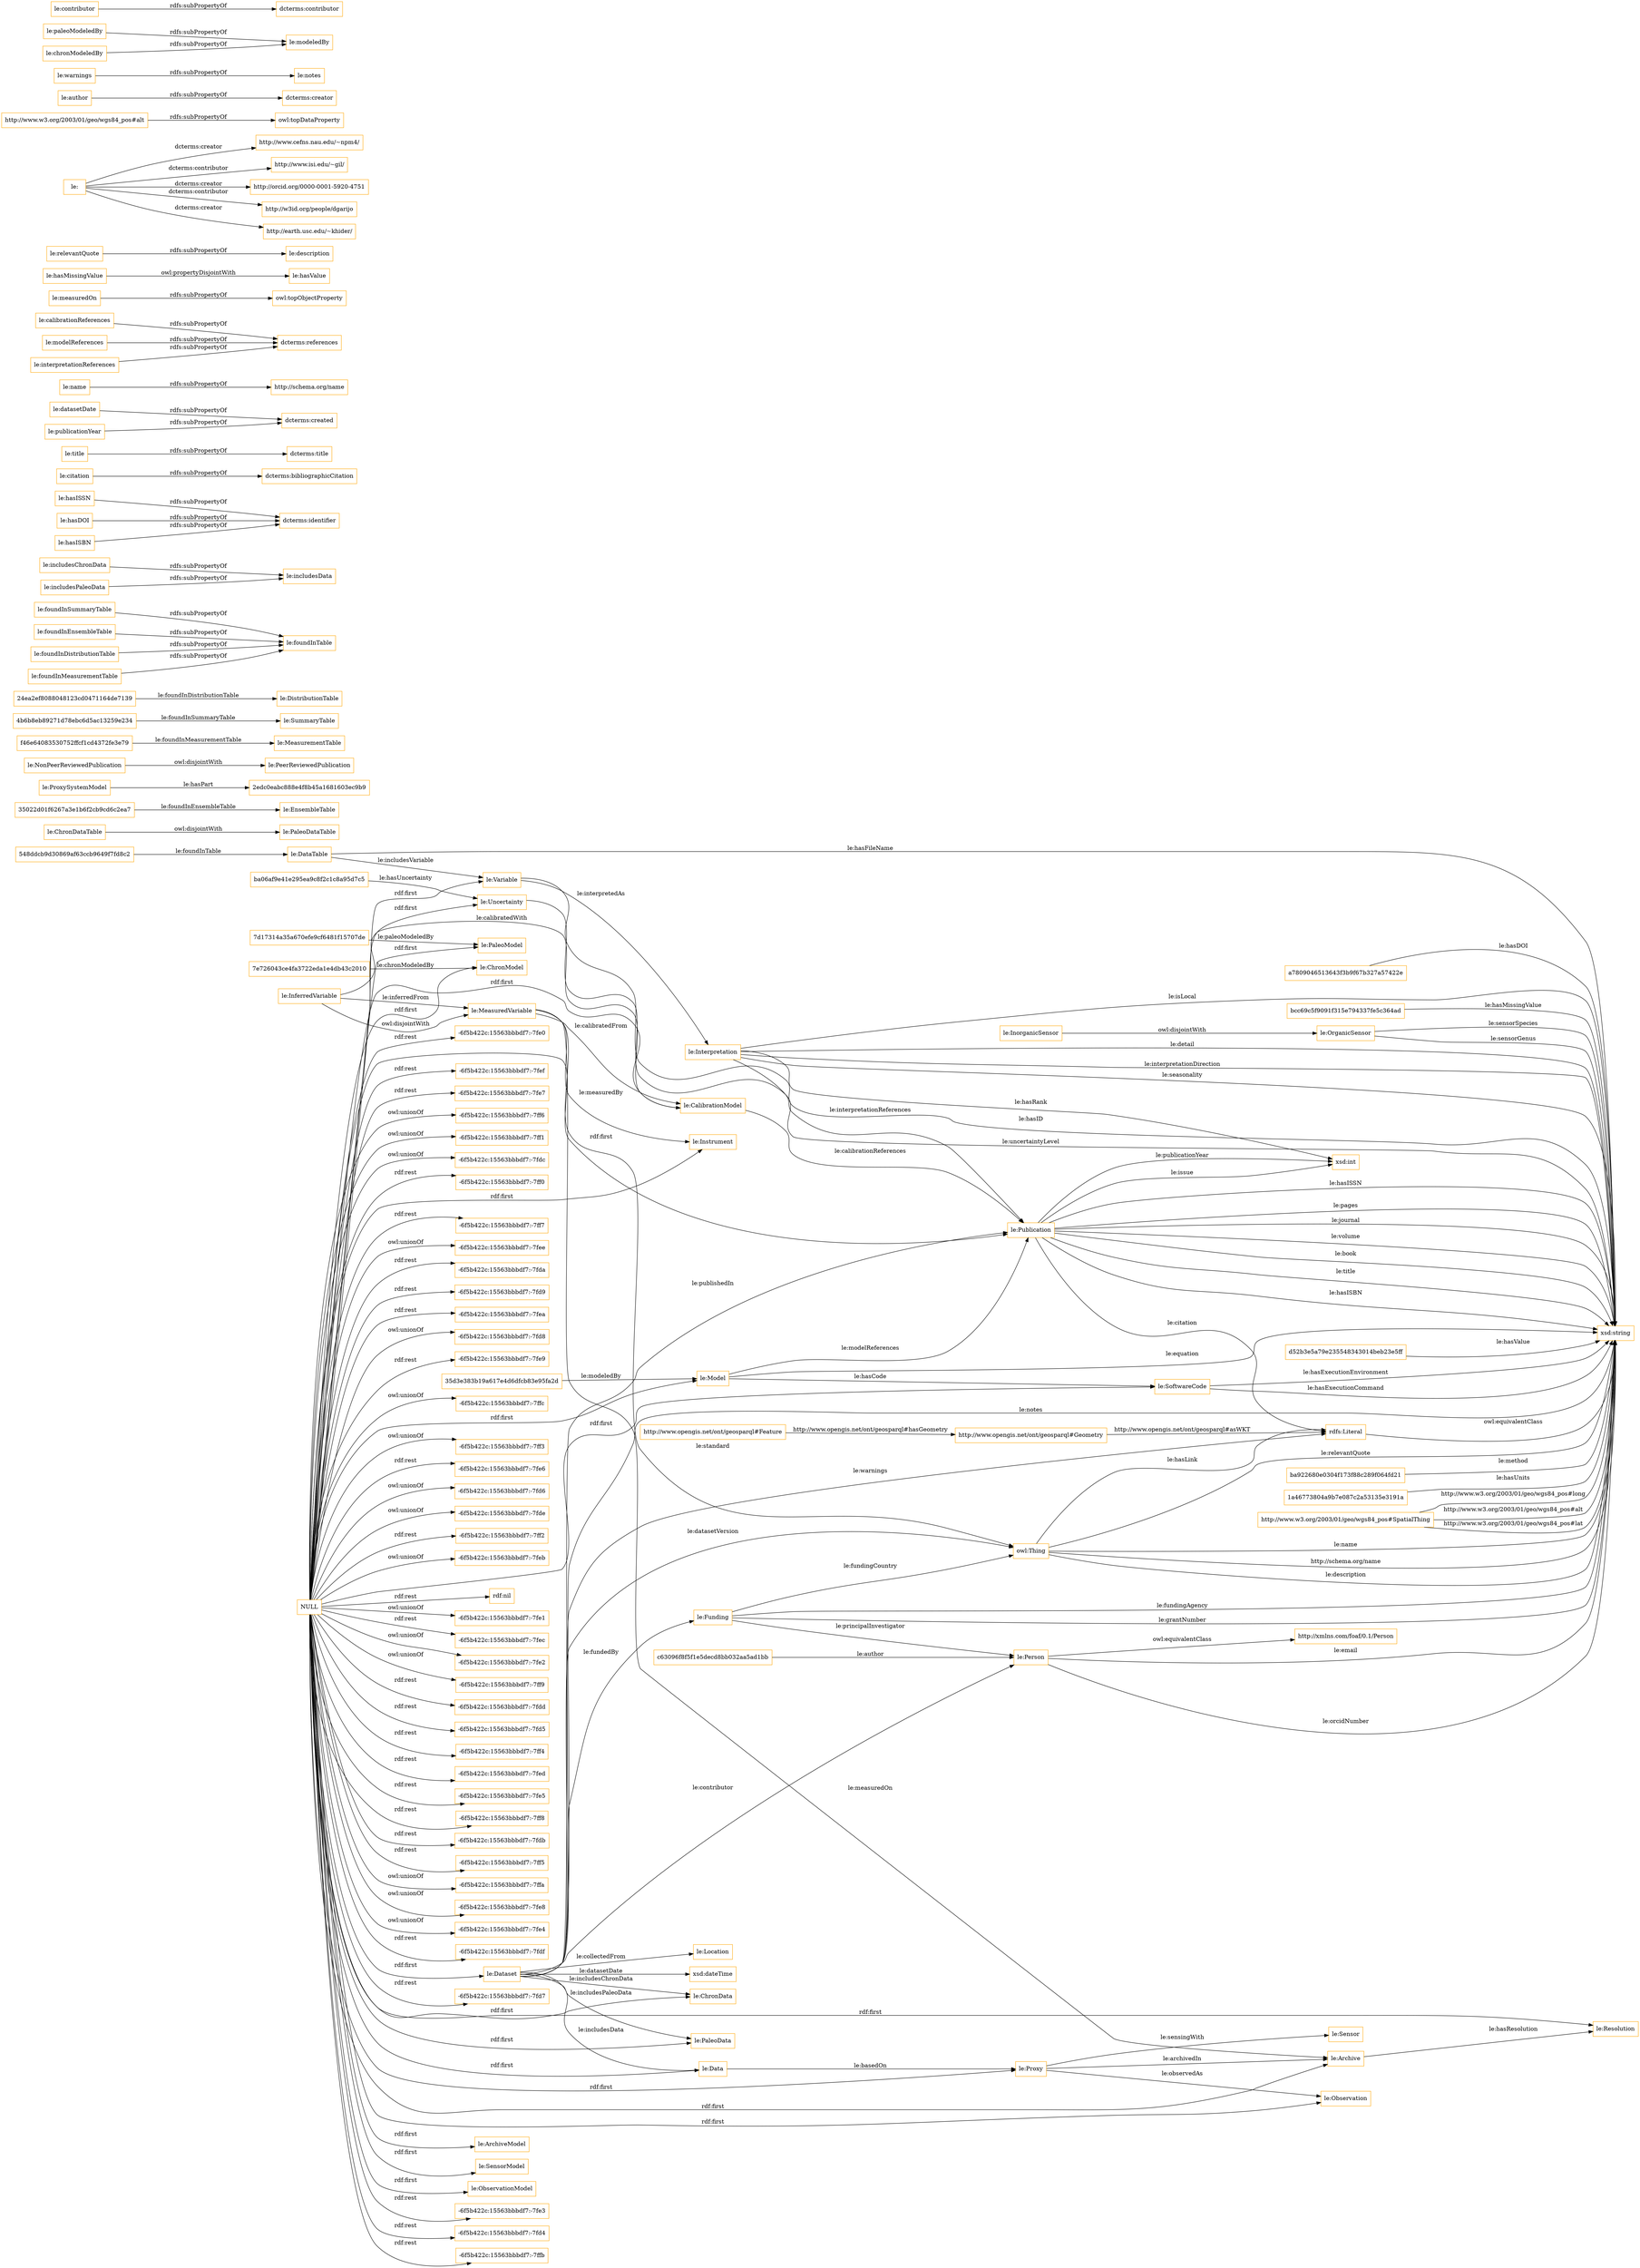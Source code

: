 digraph ar2dtool_diagram { 
rankdir=LR;
size="1501"
node [shape = rectangle, color="orange"]; "le:OrganicSensor" "le:Publication" "le:PaleoModel" "le:PaleoDataTable" "le:Instrument" "le:EnsembleTable" "c63096f8f5f1e5decd8bb032aa5ad1bb" "le:Location" "le:ProxySystemModel" "le:InorganicSensor" "7d17314a35a670efe9cf6481f15707de" "35d3e383b19a617e4d6dfcb83e95fa2d" "le:PaleoData" "le:DataTable" "d52b3e5a79e235548343014beb23e5ff" "le:Funding" "le:Resolution" "le:ChronDataTable" "35022d01f6267a3e1b6f2cb9cd6c2ea7" "http://xmlns.com/foaf/0.1/Person" "7e726043ce4fa3722eda1e4db43c2010" "le:PeerReviewedPublication" "f46e64083530752ffcf1cd4372fe3e79" "le:ChronData" "le:MeasuredVariable" "http://www.opengis.net/ont/geosparql#Geometry" "le:ArchiveModel" "le:Uncertainty" "le:SoftwareCode" "ba922680e0304f173f88c289f064fd21" "1a46773804a9b7e087c2a53135e3191a" "548ddcb9d30869af63ccb9649f7fd8c2" "http://www.w3.org/2003/01/geo/wgs84_pos#SpatialThing" "le:Interpretation" "le:MeasurementTable" "le:SensorModel" "le:SummaryTable" "le:Data" "le:Proxy" "le:DistributionTable" "ba06af9e41e295ea9c8f2c1c8a95d7c5" "le:Variable" "4b6b8eb89271d78ebc6d5ac13259e234" "le:Model" "le:ObservationModel" "le:CalibrationModel" "a7809046513643f3b9f67b327a57422e" "2edc0eabc888e4f8b45a1681603ec9b9" "http://www.opengis.net/ont/geosparql#Feature" "le:Dataset" "le:Archive" "le:Sensor" "le:Person" "bcc69c5f9091f315e794337fe5c364ad" "le:InferredVariable" "le:NonPeerReviewedPublication" "le:ChronModel" "le:Observation" "24ea2ef8088048123cd0471164de7139" ; /*classes style*/
	"le:foundInSummaryTable" -> "le:foundInTable" [ label = "rdfs:subPropertyOf" ];
	"le:includesChronData" -> "le:includesData" [ label = "rdfs:subPropertyOf" ];
	"le:foundInEnsembleTable" -> "le:foundInTable" [ label = "rdfs:subPropertyOf" ];
	"le:hasISSN" -> "dcterms:identifier" [ label = "rdfs:subPropertyOf" ];
	"le:InorganicSensor" -> "le:OrganicSensor" [ label = "owl:disjointWith" ];
	"le:foundInDistributionTable" -> "le:foundInTable" [ label = "rdfs:subPropertyOf" ];
	"le:foundInMeasurementTable" -> "le:foundInTable" [ label = "rdfs:subPropertyOf" ];
	"le:citation" -> "dcterms:bibliographicCitation" [ label = "rdfs:subPropertyOf" ];
	"le:title" -> "dcterms:title" [ label = "rdfs:subPropertyOf" ];
	"le:datasetDate" -> "dcterms:created" [ label = "rdfs:subPropertyOf" ];
	"le:name" -> "http://schema.org/name" [ label = "rdfs:subPropertyOf" ];
	"le:calibrationReferences" -> "dcterms:references" [ label = "rdfs:subPropertyOf" ];
	"le:hasDOI" -> "dcterms:identifier" [ label = "rdfs:subPropertyOf" ];
	"le:ChronDataTable" -> "le:PaleoDataTable" [ label = "owl:disjointWith" ];
	"NULL" -> "-6f5b422c:15563bbbdf7:-7fd4" [ label = "rdf:rest" ];
	"NULL" -> "-6f5b422c:15563bbbdf7:-7ffb" [ label = "rdf:rest" ];
	"NULL" -> "-6f5b422c:15563bbbdf7:-7fe0" [ label = "rdf:rest" ];
	"NULL" -> "-6f5b422c:15563bbbdf7:-7fef" [ label = "rdf:rest" ];
	"NULL" -> "-6f5b422c:15563bbbdf7:-7fe7" [ label = "rdf:rest" ];
	"NULL" -> "le:Model" [ label = "rdf:first" ];
	"NULL" -> "-6f5b422c:15563bbbdf7:-7ff6" [ label = "owl:unionOf" ];
	"NULL" -> "-6f5b422c:15563bbbdf7:-7ff1" [ label = "owl:unionOf" ];
	"NULL" -> "le:ChronData" [ label = "rdf:first" ];
	"NULL" -> "-6f5b422c:15563bbbdf7:-7fdc" [ label = "owl:unionOf" ];
	"NULL" -> "le:PaleoData" [ label = "rdf:first" ];
	"NULL" -> "-6f5b422c:15563bbbdf7:-7ff0" [ label = "rdf:rest" ];
	"NULL" -> "-6f5b422c:15563bbbdf7:-7ff7" [ label = "rdf:rest" ];
	"NULL" -> "-6f5b422c:15563bbbdf7:-7fee" [ label = "owl:unionOf" ];
	"NULL" -> "-6f5b422c:15563bbbdf7:-7fda" [ label = "rdf:rest" ];
	"NULL" -> "le:Data" [ label = "rdf:first" ];
	"NULL" -> "-6f5b422c:15563bbbdf7:-7fd9" [ label = "rdf:rest" ];
	"NULL" -> "-6f5b422c:15563bbbdf7:-7fea" [ label = "rdf:rest" ];
	"NULL" -> "le:SoftwareCode" [ label = "rdf:first" ];
	"NULL" -> "le:PaleoModel" [ label = "rdf:first" ];
	"NULL" -> "-6f5b422c:15563bbbdf7:-7fd8" [ label = "owl:unionOf" ];
	"NULL" -> "le:CalibrationModel" [ label = "rdf:first" ];
	"NULL" -> "le:ChronModel" [ label = "rdf:first" ];
	"NULL" -> "-6f5b422c:15563bbbdf7:-7fe9" [ label = "rdf:rest" ];
	"NULL" -> "le:Uncertainty" [ label = "rdf:first" ];
	"NULL" -> "-6f5b422c:15563bbbdf7:-7ffc" [ label = "owl:unionOf" ];
	"NULL" -> "-6f5b422c:15563bbbdf7:-7ff3" [ label = "owl:unionOf" ];
	"NULL" -> "-6f5b422c:15563bbbdf7:-7fe6" [ label = "rdf:rest" ];
	"NULL" -> "-6f5b422c:15563bbbdf7:-7fd6" [ label = "owl:unionOf" ];
	"NULL" -> "-6f5b422c:15563bbbdf7:-7fde" [ label = "owl:unionOf" ];
	"NULL" -> "le:Archive" [ label = "rdf:first" ];
	"NULL" -> "-6f5b422c:15563bbbdf7:-7ff2" [ label = "rdf:rest" ];
	"NULL" -> "-6f5b422c:15563bbbdf7:-7feb" [ label = "owl:unionOf" ];
	"NULL" -> "rdf:nil" [ label = "rdf:rest" ];
	"NULL" -> "-6f5b422c:15563bbbdf7:-7fe1" [ label = "owl:unionOf" ];
	"NULL" -> "le:Instrument" [ label = "rdf:first" ];
	"NULL" -> "-6f5b422c:15563bbbdf7:-7fec" [ label = "rdf:rest" ];
	"NULL" -> "-6f5b422c:15563bbbdf7:-7fe2" [ label = "owl:unionOf" ];
	"NULL" -> "le:ArchiveModel" [ label = "rdf:first" ];
	"NULL" -> "le:Proxy" [ label = "rdf:first" ];
	"NULL" -> "le:Resolution" [ label = "rdf:first" ];
	"NULL" -> "-6f5b422c:15563bbbdf7:-7ff9" [ label = "owl:unionOf" ];
	"NULL" -> "-6f5b422c:15563bbbdf7:-7fdd" [ label = "rdf:rest" ];
	"NULL" -> "-6f5b422c:15563bbbdf7:-7fd5" [ label = "rdf:rest" ];
	"NULL" -> "le:ObservationModel" [ label = "rdf:first" ];
	"NULL" -> "-6f5b422c:15563bbbdf7:-7ff4" [ label = "rdf:rest" ];
	"NULL" -> "-6f5b422c:15563bbbdf7:-7fed" [ label = "rdf:rest" ];
	"NULL" -> "le:Variable" [ label = "rdf:first" ];
	"NULL" -> "-6f5b422c:15563bbbdf7:-7fe5" [ label = "rdf:rest" ];
	"NULL" -> "le:Dataset" [ label = "rdf:first" ];
	"NULL" -> "-6f5b422c:15563bbbdf7:-7ff8" [ label = "rdf:rest" ];
	"NULL" -> "-6f5b422c:15563bbbdf7:-7fdb" [ label = "rdf:rest" ];
	"NULL" -> "le:Observation" [ label = "rdf:first" ];
	"NULL" -> "-6f5b422c:15563bbbdf7:-7ff5" [ label = "rdf:rest" ];
	"NULL" -> "le:SensorModel" [ label = "rdf:first" ];
	"NULL" -> "-6f5b422c:15563bbbdf7:-7ffa" [ label = "owl:unionOf" ];
	"NULL" -> "-6f5b422c:15563bbbdf7:-7fe8" [ label = "owl:unionOf" ];
	"NULL" -> "le:Publication" [ label = "rdf:first" ];
	"NULL" -> "-6f5b422c:15563bbbdf7:-7fe4" [ label = "owl:unionOf" ];
	"NULL" -> "-6f5b422c:15563bbbdf7:-7fdf" [ label = "rdf:rest" ];
	"NULL" -> "-6f5b422c:15563bbbdf7:-7fd7" [ label = "rdf:rest" ];
	"NULL" -> "-6f5b422c:15563bbbdf7:-7fe3" [ label = "rdf:rest" ];
	"le:measuredOn" -> "owl:topObjectProperty" [ label = "rdfs:subPropertyOf" ];
	"le:hasMissingValue" -> "le:hasValue" [ label = "owl:propertyDisjointWith" ];
	"le:relevantQuote" -> "le:description" [ label = "rdfs:subPropertyOf" ];
	"le:" -> "http://www.cefns.nau.edu/~npm4/" [ label = "dcterms:creator" ];
	"le:" -> "http://www.isi.edu/~gil/" [ label = "dcterms:contributor" ];
	"le:" -> "http://orcid.org/0000-0001-5920-4751" [ label = "dcterms:creator" ];
	"le:" -> "http://w3id.org/people/dgarijo" [ label = "dcterms:contributor" ];
	"le:" -> "http://earth.usc.edu/~khider/" [ label = "dcterms:creator" ];
	"http://www.w3.org/2003/01/geo/wgs84_pos#alt" -> "owl:topDataProperty" [ label = "rdfs:subPropertyOf" ];
	"le:author" -> "dcterms:creator" [ label = "rdfs:subPropertyOf" ];
	"le:warnings" -> "le:notes" [ label = "rdfs:subPropertyOf" ];
	"le:modelReferences" -> "dcterms:references" [ label = "rdfs:subPropertyOf" ];
	"le:paleoModeledBy" -> "le:modeledBy" [ label = "rdfs:subPropertyOf" ];
	"le:includesPaleoData" -> "le:includesData" [ label = "rdfs:subPropertyOf" ];
	"le:hasISBN" -> "dcterms:identifier" [ label = "rdfs:subPropertyOf" ];
	"le:NonPeerReviewedPublication" -> "le:PeerReviewedPublication" [ label = "owl:disjointWith" ];
	"rdfs:Literal" -> "xsd:string" [ label = "owl:equivalentClass" ];
	"le:publicationYear" -> "dcterms:created" [ label = "rdfs:subPropertyOf" ];
	"le:contributor" -> "dcterms:contributor" [ label = "rdfs:subPropertyOf" ];
	"le:InferredVariable" -> "le:MeasuredVariable" [ label = "owl:disjointWith" ];
	"le:chronModeledBy" -> "le:modeledBy" [ label = "rdfs:subPropertyOf" ];
	"le:interpretationReferences" -> "dcterms:references" [ label = "rdfs:subPropertyOf" ];
	"le:Person" -> "http://xmlns.com/foaf/0.1/Person" [ label = "owl:equivalentClass" ];
	"le:Interpretation" -> "xsd:string" [ label = "le:interpretationDirection" ];
	"bcc69c5f9091f315e794337fe5c364ad" -> "xsd:string" [ label = "le:hasMissingValue" ];
	"le:Funding" -> "owl:Thing" [ label = "le:fundingCountry" ];
	"d52b3e5a79e235548343014beb23e5ff" -> "xsd:string" [ label = "le:hasValue" ];
	"ba922680e0304f173f88c289f064fd21" -> "xsd:string" [ label = "le:method" ];
	"http://www.opengis.net/ont/geosparql#Geometry" -> "rdfs:Literal" [ label = "http://www.opengis.net/ont/geosparql#asWKT" ];
	"le:OrganicSensor" -> "xsd:string" [ label = "le:sensorGenus" ];
	"le:Interpretation" -> "xsd:string" [ label = "le:seasonality" ];
	"le:MeasuredVariable" -> "owl:Thing" [ label = "le:standard" ];
	"le:Dataset" -> "xsd:string" [ label = "le:notes" ];
	"le:Interpretation" -> "le:Publication" [ label = "le:interpretationReferences" ];
	"le:Publication" -> "xsd:string" [ label = "le:hasISSN" ];
	"le:Publication" -> "xsd:int" [ label = "le:publicationYear" ];
	"le:OrganicSensor" -> "xsd:string" [ label = "le:sensorSpecies" ];
	"le:Funding" -> "le:Person" [ label = "le:principalInvestigator" ];
	"le:MeasuredVariable" -> "le:Archive" [ label = "le:measuredOn" ];
	"le:Publication" -> "xsd:string" [ label = "le:pages" ];
	"le:Proxy" -> "le:Observation" [ label = "le:observedAs" ];
	"le:InferredVariable" -> "le:MeasuredVariable" [ label = "le:inferredFrom" ];
	"owl:Thing" -> "xsd:string" [ label = "le:name" ];
	"le:CalibrationModel" -> "le:Publication" [ label = "le:calibrationReferences" ];
	"le:DataTable" -> "le:Variable" [ label = "le:includesVariable" ];
	"le:Publication" -> "rdfs:Literal" [ label = "le:citation" ];
	"le:Dataset" -> "rdfs:Literal" [ label = "le:warnings" ];
	"le:Person" -> "xsd:string" [ label = "le:email" ];
	"le:Funding" -> "xsd:string" [ label = "le:fundingAgency" ];
	"le:Model" -> "le:Publication" [ label = "le:modelReferences" ];
	"owl:Thing" -> "rdfs:Literal" [ label = "le:hasLink" ];
	"le:Proxy" -> "le:Archive" [ label = "le:archivedIn" ];
	"le:Dataset" -> "le:Data" [ label = "le:includesData" ];
	"http://www.w3.org/2003/01/geo/wgs84_pos#SpatialThing" -> "xsd:string" [ label = "http://www.w3.org/2003/01/geo/wgs84_pos#lat" ];
	"f46e64083530752ffcf1cd4372fe3e79" -> "le:MeasurementTable" [ label = "le:foundInMeasurementTable" ];
	"le:Publication" -> "xsd:int" [ label = "le:issue" ];
	"le:InferredVariable" -> "le:CalibrationModel" [ label = "le:calibratedWith" ];
	"le:Publication" -> "xsd:string" [ label = "le:journal" ];
	"le:DataTable" -> "xsd:string" [ label = "le:hasFileName" ];
	"a7809046513643f3b9f67b327a57422e" -> "xsd:string" [ label = "le:hasDOI" ];
	"le:Publication" -> "xsd:string" [ label = "le:volume" ];
	"le:Dataset" -> "le:Funding" [ label = "le:fundedBy" ];
	"le:Variable" -> "xsd:string" [ label = "le:hasID" ];
	"le:Publication" -> "xsd:string" [ label = "le:book" ];
	"7e726043ce4fa3722eda1e4db43c2010" -> "le:ChronModel" [ label = "le:chronModeledBy" ];
	"owl:Thing" -> "xsd:string" [ label = "http://schema.org/name" ];
	"le:Dataset" -> "le:ChronData" [ label = "le:includesChronData" ];
	"http://www.opengis.net/ont/geosparql#Feature" -> "http://www.opengis.net/ont/geosparql#Geometry" [ label = "http://www.opengis.net/ont/geosparql#hasGeometry" ];
	"ba06af9e41e295ea9c8f2c1c8a95d7c5" -> "le:Uncertainty" [ label = "le:hasUncertainty" ];
	"35d3e383b19a617e4d6dfcb83e95fa2d" -> "le:Model" [ label = "le:modeledBy" ];
	"le:Publication" -> "xsd:string" [ label = "le:title" ];
	"owl:Thing" -> "xsd:string" [ label = "le:description" ];
	"1a46773804a9b7e087c2a53135e3191a" -> "xsd:string" [ label = "le:hasUnits" ];
	"http://www.w3.org/2003/01/geo/wgs84_pos#SpatialThing" -> "xsd:string" [ label = "http://www.w3.org/2003/01/geo/wgs84_pos#long" ];
	"le:SoftwareCode" -> "xsd:string" [ label = "le:hasExecutionEnvironment" ];
	"http://www.w3.org/2003/01/geo/wgs84_pos#SpatialThing" -> "xsd:string" [ label = "http://www.w3.org/2003/01/geo/wgs84_pos#alt" ];
	"le:Variable" -> "le:Interpretation" [ label = "le:interpretedAs" ];
	"le:Dataset" -> "le:Publication" [ label = "le:publishedIn" ];
	"le:Person" -> "xsd:string" [ label = "le:orcidNumber" ];
	"548ddcb9d30869af63ccb9649f7fd8c2" -> "le:DataTable" [ label = "le:foundInTable" ];
	"le:MeasuredVariable" -> "le:Instrument" [ label = "le:measuredBy" ];
	"le:Dataset" -> "le:Location" [ label = "le:collectedFrom" ];
	"owl:Thing" -> "xsd:string" [ label = "le:relevantQuote" ];
	"le:SoftwareCode" -> "xsd:string" [ label = "le:hasExecutionCommand" ];
	"4b6b8eb89271d78ebc6d5ac13259e234" -> "le:SummaryTable" [ label = "le:foundInSummaryTable" ];
	"le:Interpretation" -> "xsd:string" [ label = "le:detail" ];
	"le:Dataset" -> "le:Person" [ label = "le:contributor" ];
	"le:Interpretation" -> "xsd:int" [ label = "le:hasRank" ];
	"le:Proxy" -> "le:Sensor" [ label = "le:sensingWith" ];
	"le:Dataset" -> "owl:Thing" [ label = "le:datasetVersion" ];
	"le:Data" -> "le:Proxy" [ label = "le:basedOn" ];
	"le:Publication" -> "xsd:string" [ label = "le:hasISBN" ];
	"24ea2ef8088048123cd0471164de7139" -> "le:DistributionTable" [ label = "le:foundInDistributionTable" ];
	"le:ProxySystemModel" -> "2edc0eabc888e4f8b45a1681603ec9b9" [ label = "le:hasPart" ];
	"le:Interpretation" -> "xsd:string" [ label = "le:isLocal" ];
	"le:Archive" -> "le:Resolution" [ label = "le:hasResolution" ];
	"le:Funding" -> "xsd:string" [ label = "le:grantNumber" ];
	"le:Uncertainty" -> "xsd:string" [ label = "le:uncertaintyLevel" ];
	"c63096f8f5f1e5decd8bb032aa5ad1bb" -> "le:Person" [ label = "le:author" ];
	"35022d01f6267a3e1b6f2cb9cd6c2ea7" -> "le:EnsembleTable" [ label = "le:foundInEnsembleTable" ];
	"le:Model" -> "xsd:string" [ label = "le:equation" ];
	"7d17314a35a670efe9cf6481f15707de" -> "le:PaleoModel" [ label = "le:paleoModeledBy" ];
	"le:MeasuredVariable" -> "le:CalibrationModel" [ label = "le:calibratedFrom" ];
	"le:Dataset" -> "le:PaleoData" [ label = "le:includesPaleoData" ];
	"le:Model" -> "le:SoftwareCode" [ label = "le:hasCode" ];
	"le:Dataset" -> "xsd:dateTime" [ label = "le:datasetDate" ];

}
